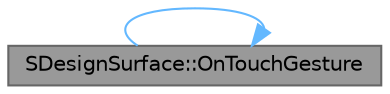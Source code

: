 digraph "SDesignSurface::OnTouchGesture"
{
 // INTERACTIVE_SVG=YES
 // LATEX_PDF_SIZE
  bgcolor="transparent";
  edge [fontname=Helvetica,fontsize=10,labelfontname=Helvetica,labelfontsize=10];
  node [fontname=Helvetica,fontsize=10,shape=box,height=0.2,width=0.4];
  rankdir="LR";
  Node1 [id="Node000001",label="SDesignSurface::OnTouchGesture",height=0.2,width=0.4,color="gray40", fillcolor="grey60", style="filled", fontcolor="black",tooltip="Called when the user performs a gesture on trackpad."];
  Node1 -> Node1 [id="edge1_Node000001_Node000001",color="steelblue1",style="solid",tooltip=" "];
}
